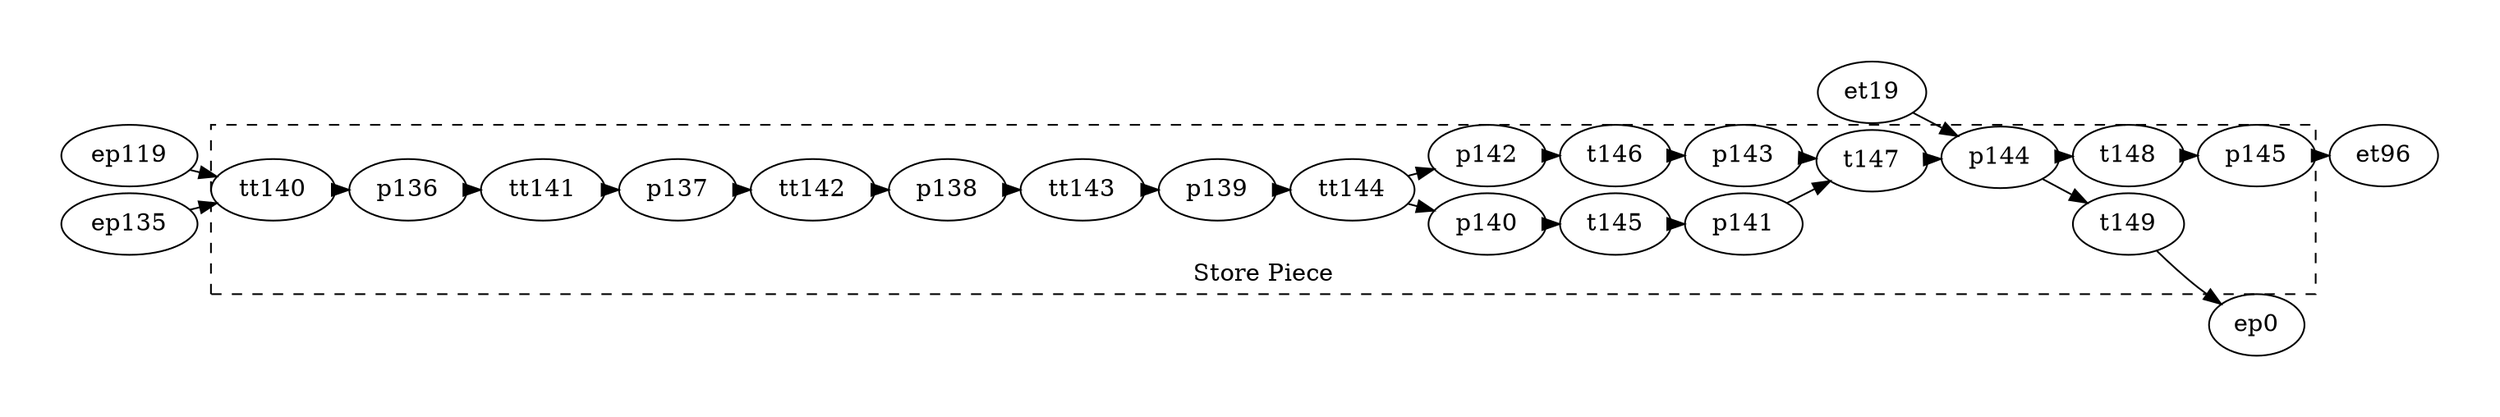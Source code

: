 digraph A {
    # splines = ortho
    rankdir=LR;
    ratio=fill
    graph [pad="0.5", nodesep="0.05", ranksep="0.02"];
    margin=0;


# Módulo armazenador (coloca peça e reset)

  p136
  p137
  p138
  p139
  p140
  p141
  p142
  p143
  p144
  p145


  tt140
  tt141
  tt142
  tt143
  tt144
  t145
  t146
  t147
  t148
  t149


subgraph cluster_9 {
  label="Store Piece";
  labelloc = b
  margin=0.3
  style="dashed"
  # color="red"
  # pre

  p136 -> tt141
  p137 -> tt142
  p138 -> tt143
  p139 -> tt144
  p140 -> t145
  p141 -> t147
  p142 -> t146
  p143 -> t147
  p144 -> t148
  p144 -> t149


  #pos

  tt140 -> p136
  tt141 -> p137
  tt142 -> p138
  tt143 -> p139
  tt144 -> p140
  tt144 -> p142
  t145 -> p141
  t146 -> p143
  t147 -> p144
  t148 -> p145


}

ep119
ep135
ep119 -> tt140
ep135 -> tt140

ep0
t149 -> ep0

et96
p145 -> et96

et19
et19 -> p144

}